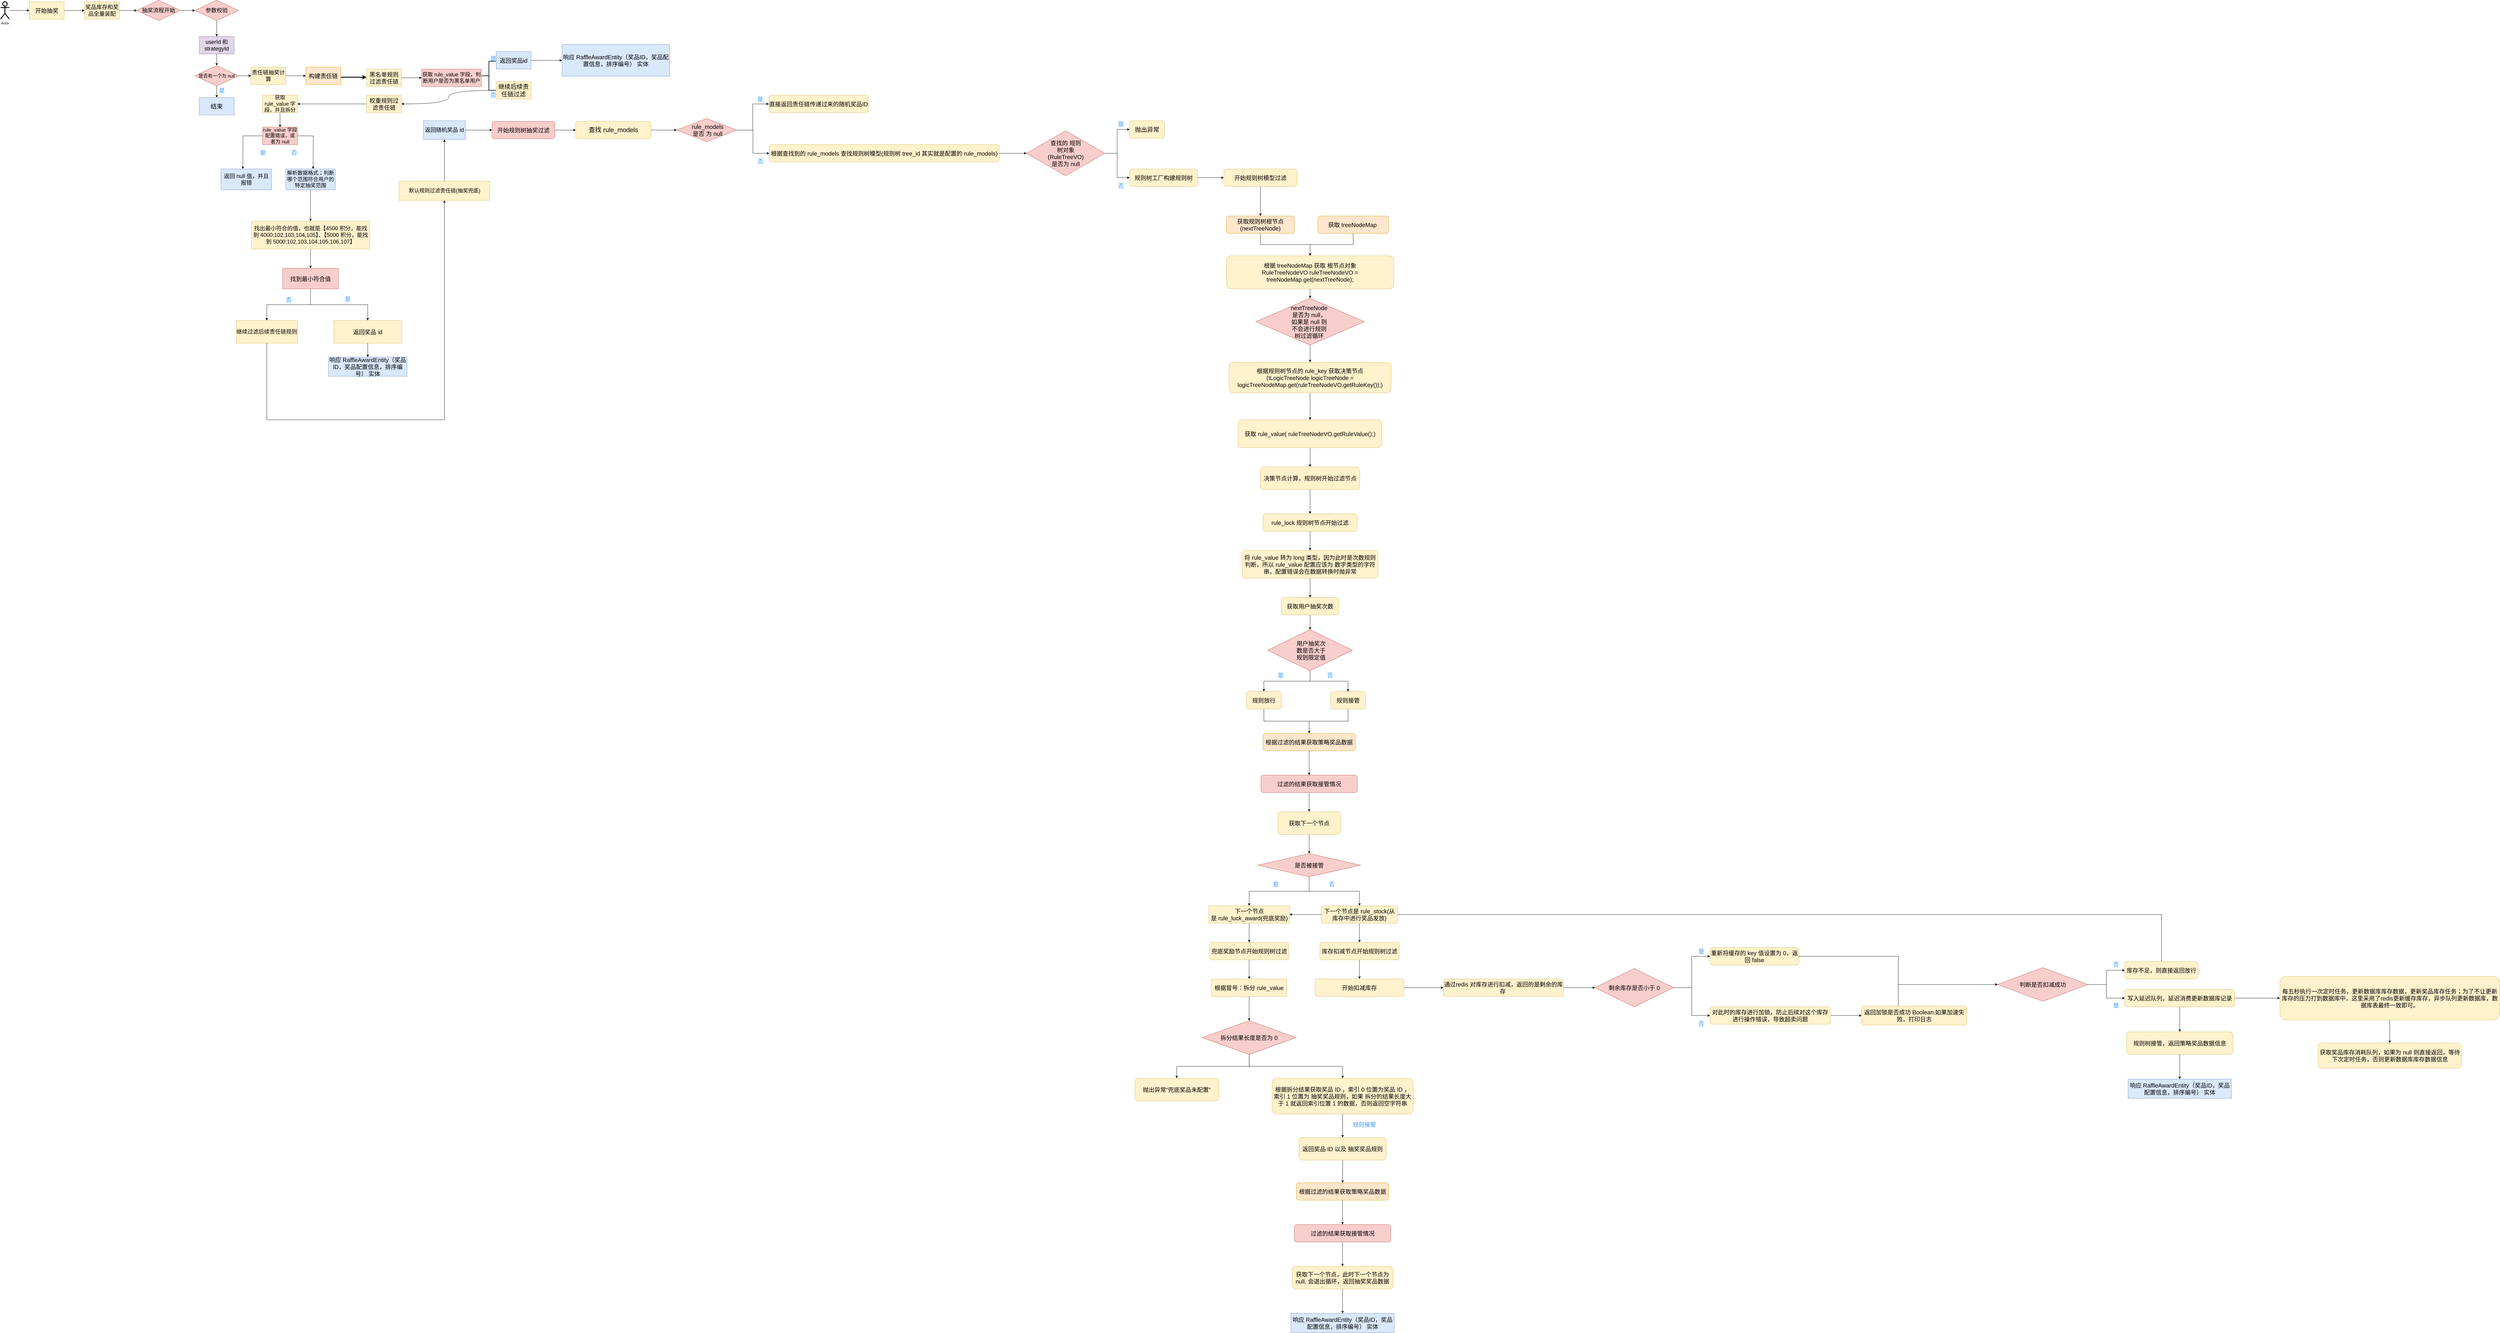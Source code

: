 <mxfile version="24.7.6">
  <diagram name="第 1 页" id="PPXbx5kV3rh6wzn9_Yuk">
    <mxGraphModel dx="5250" dy="3085" grid="1" gridSize="18" guides="1" tooltips="1" connect="1" arrows="1" fold="1" page="1" pageScale="1" pageWidth="827" pageHeight="1169" math="0" shadow="0">
      <root>
        <mxCell id="0" />
        <mxCell id="1" parent="0" />
        <mxCell id="l83RyYAKSVzqGN5p3Le4-193" style="edgeStyle=orthogonalEdgeStyle;rounded=0;orthogonalLoop=1;jettySize=auto;html=1;entryX=1;entryY=0.5;entryDx=0;entryDy=0;" edge="1" parent="1" source="l83RyYAKSVzqGN5p3Le4-177" target="l83RyYAKSVzqGN5p3Le4-89">
          <mxGeometry relative="1" as="geometry">
            <Array as="points">
              <mxPoint x="7494" y="3324" />
            </Array>
          </mxGeometry>
        </mxCell>
        <mxCell id="7CV5jfCz6AHtWRIZSKS_-5" style="edgeStyle=orthogonalEdgeStyle;rounded=0;orthogonalLoop=1;jettySize=auto;html=1;exitX=1;exitY=0.5;exitDx=0;exitDy=0;entryX=0;entryY=0.5;entryDx=0;entryDy=0;" parent="1" source="7CV5jfCz6AHtWRIZSKS_-3" target="7CV5jfCz6AHtWRIZSKS_-4" edge="1">
          <mxGeometry relative="1" as="geometry" />
        </mxCell>
        <mxCell id="7CV5jfCz6AHtWRIZSKS_-3" value="&lt;font style=&quot;font-size: 20px;&quot;&gt;开始抽奖&lt;/font&gt;" style="rounded=0;whiteSpace=wrap;html=1;fillColor=#fff2cc;strokeColor=#d6b656;" parent="1" vertex="1">
          <mxGeometry x="154" y="180" width="120" height="60" as="geometry" />
        </mxCell>
        <mxCell id="7CV5jfCz6AHtWRIZSKS_-7" style="edgeStyle=orthogonalEdgeStyle;rounded=0;orthogonalLoop=1;jettySize=auto;html=1;entryX=0;entryY=0.5;entryDx=0;entryDy=0;" parent="1" source="7CV5jfCz6AHtWRIZSKS_-4" edge="1">
          <mxGeometry relative="1" as="geometry">
            <mxPoint x="524" y="210" as="targetPoint" />
          </mxGeometry>
        </mxCell>
        <mxCell id="7CV5jfCz6AHtWRIZSKS_-4" value="&lt;font style=&quot;font-size: 19px;&quot;&gt;奖品库存和奖品全量装配&lt;/font&gt;" style="rounded=0;whiteSpace=wrap;html=1;fillColor=#fff2cc;strokeColor=#d6b656;" parent="1" vertex="1">
          <mxGeometry x="344" y="180" width="120" height="60" as="geometry" />
        </mxCell>
        <mxCell id="7CV5jfCz6AHtWRIZSKS_-10" style="edgeStyle=orthogonalEdgeStyle;rounded=0;orthogonalLoop=1;jettySize=auto;html=1;exitX=1;exitY=0.5;exitDx=0;exitDy=0;" parent="1" source="7CV5jfCz6AHtWRIZSKS_-9" edge="1">
          <mxGeometry relative="1" as="geometry">
            <mxPoint x="724" y="210" as="targetPoint" />
          </mxGeometry>
        </mxCell>
        <mxCell id="7CV5jfCz6AHtWRIZSKS_-9" value="&lt;font style=&quot;font-size: 19px;&quot;&gt;抽奖流程开始&lt;/font&gt;" style="rhombus;whiteSpace=wrap;html=1;fillColor=#f8cecc;strokeColor=#b85450;" parent="1" vertex="1">
          <mxGeometry x="524" y="175" width="150" height="70" as="geometry" />
        </mxCell>
        <mxCell id="7CV5jfCz6AHtWRIZSKS_-16" style="edgeStyle=orthogonalEdgeStyle;rounded=0;orthogonalLoop=1;jettySize=auto;html=1;exitX=0.5;exitY=1;exitDx=0;exitDy=0;entryX=0.5;entryY=0;entryDx=0;entryDy=0;" parent="1" source="7CV5jfCz6AHtWRIZSKS_-11" edge="1">
          <mxGeometry relative="1" as="geometry">
            <mxPoint x="799" y="400" as="targetPoint" />
          </mxGeometry>
        </mxCell>
        <mxCell id="7CV5jfCz6AHtWRIZSKS_-11" value="&lt;font style=&quot;font-size: 19px;&quot;&gt;userId 和 strategyId&lt;/font&gt;" style="rounded=0;whiteSpace=wrap;html=1;fillColor=#e1d5e7;strokeColor=#9673a6;" parent="1" vertex="1">
          <mxGeometry x="739" y="300" width="120" height="60" as="geometry" />
        </mxCell>
        <mxCell id="7CV5jfCz6AHtWRIZSKS_-14" style="edgeStyle=orthogonalEdgeStyle;rounded=0;orthogonalLoop=1;jettySize=auto;html=1;exitX=0.5;exitY=1;exitDx=0;exitDy=0;entryX=0.5;entryY=0;entryDx=0;entryDy=0;" parent="1" source="7CV5jfCz6AHtWRIZSKS_-13" target="7CV5jfCz6AHtWRIZSKS_-11" edge="1">
          <mxGeometry relative="1" as="geometry" />
        </mxCell>
        <mxCell id="7CV5jfCz6AHtWRIZSKS_-13" value="&lt;font style=&quot;font-size: 19px;&quot;&gt;参数校验&lt;/font&gt;" style="rhombus;whiteSpace=wrap;html=1;fillColor=#f8cecc;strokeColor=#b85450;" parent="1" vertex="1">
          <mxGeometry x="724" y="175" width="150" height="70" as="geometry" />
        </mxCell>
        <mxCell id="7CV5jfCz6AHtWRIZSKS_-19" style="edgeStyle=orthogonalEdgeStyle;rounded=0;orthogonalLoop=1;jettySize=auto;html=1;exitX=0.5;exitY=1;exitDx=0;exitDy=0;" parent="1" source="7CV5jfCz6AHtWRIZSKS_-17" target="7CV5jfCz6AHtWRIZSKS_-18" edge="1">
          <mxGeometry relative="1" as="geometry" />
        </mxCell>
        <mxCell id="7CV5jfCz6AHtWRIZSKS_-24" value="" style="edgeStyle=orthogonalEdgeStyle;rounded=0;orthogonalLoop=1;jettySize=auto;html=1;" parent="1" source="7CV5jfCz6AHtWRIZSKS_-17" target="7CV5jfCz6AHtWRIZSKS_-22" edge="1">
          <mxGeometry relative="1" as="geometry" />
        </mxCell>
        <mxCell id="7CV5jfCz6AHtWRIZSKS_-17" value="&lt;font style=&quot;font-size: 16px;&quot;&gt;是否有一个为 null&lt;/font&gt;" style="rhombus;whiteSpace=wrap;html=1;fillColor=#f8cecc;strokeColor=#b85450;" parent="1" vertex="1">
          <mxGeometry x="724" y="400" width="150" height="70" as="geometry" />
        </mxCell>
        <mxCell id="7CV5jfCz6AHtWRIZSKS_-18" value="&lt;font style=&quot;font-size: 21px;&quot;&gt;结束&lt;/font&gt;" style="rounded=0;whiteSpace=wrap;html=1;fillColor=#dae8fc;strokeColor=#6c8ebf;" parent="1" vertex="1">
          <mxGeometry x="739" y="510" width="120" height="60" as="geometry" />
        </mxCell>
        <mxCell id="7CV5jfCz6AHtWRIZSKS_-20" value="&lt;font style=&quot;font-size: 20px;&quot; color=&quot;#3399ff&quot;&gt;是&lt;/font&gt;" style="text;strokeColor=none;align=center;fillColor=none;html=1;verticalAlign=middle;whiteSpace=wrap;rounded=0;" parent="1" vertex="1">
          <mxGeometry x="787" y="470" width="60" height="30" as="geometry" />
        </mxCell>
        <mxCell id="7CV5jfCz6AHtWRIZSKS_-35" value="" style="edgeStyle=orthogonalEdgeStyle;rounded=0;orthogonalLoop=1;jettySize=auto;html=1;" parent="1" source="7CV5jfCz6AHtWRIZSKS_-22" target="7CV5jfCz6AHtWRIZSKS_-34" edge="1">
          <mxGeometry relative="1" as="geometry" />
        </mxCell>
        <mxCell id="7CV5jfCz6AHtWRIZSKS_-22" value="&lt;font style=&quot;font-size: 19px;&quot;&gt;责任链抽奖计算&lt;/font&gt;" style="rounded=0;whiteSpace=wrap;html=1;fillColor=#fff2cc;strokeColor=#d6b656;" parent="1" vertex="1">
          <mxGeometry x="917" y="405" width="120" height="60" as="geometry" />
        </mxCell>
        <mxCell id="7CV5jfCz6AHtWRIZSKS_-33" value="" style="edgeStyle=orthogonalEdgeStyle;rounded=0;orthogonalLoop=1;jettySize=auto;html=1;" parent="1" source="7CV5jfCz6AHtWRIZSKS_-25" target="7CV5jfCz6AHtWRIZSKS_-3" edge="1">
          <mxGeometry relative="1" as="geometry" />
        </mxCell>
        <mxCell id="7CV5jfCz6AHtWRIZSKS_-25" value="Actor" style="shape=umlActor;verticalLabelPosition=bottom;verticalAlign=top;html=1;strokeWidth=3;perimeterSpacing=1;" parent="1" vertex="1">
          <mxGeometry x="55" y="180" width="30" height="60" as="geometry" />
        </mxCell>
        <mxCell id="7CV5jfCz6AHtWRIZSKS_-34" value="&lt;font style=&quot;font-size: 20px;&quot;&gt;构建责任链&lt;/font&gt;" style="rounded=0;whiteSpace=wrap;html=1;fillColor=#ffe6cc;strokeColor=#d79b00;" parent="1" vertex="1">
          <mxGeometry x="1106" y="405" width="120" height="60" as="geometry" />
        </mxCell>
        <mxCell id="7CV5jfCz6AHtWRIZSKS_-41" value="" style="endArrow=classic;html=1;rounded=0;curved=0;strokeWidth=3;" parent="1" edge="1">
          <mxGeometry width="50" height="50" relative="1" as="geometry">
            <mxPoint x="1226" y="440" as="sourcePoint" />
            <mxPoint x="1315" y="440" as="targetPoint" />
          </mxGeometry>
        </mxCell>
        <mxCell id="7CV5jfCz6AHtWRIZSKS_-56" value="" style="edgeStyle=orthogonalEdgeStyle;rounded=0;orthogonalLoop=1;jettySize=auto;html=1;" parent="1" source="7CV5jfCz6AHtWRIZSKS_-49" target="7CV5jfCz6AHtWRIZSKS_-55" edge="1">
          <mxGeometry relative="1" as="geometry" />
        </mxCell>
        <mxCell id="7CV5jfCz6AHtWRIZSKS_-49" value="&lt;font style=&quot;font-size: 20px;&quot;&gt;黑名单规则过滤责任链&lt;/font&gt;" style="rounded=0;whiteSpace=wrap;html=1;fillColor=#fff2cc;strokeColor=#d6b656;" parent="1" vertex="1">
          <mxGeometry x="1315" y="412" width="120" height="60" as="geometry" />
        </mxCell>
        <mxCell id="7CV5jfCz6AHtWRIZSKS_-66" value="" style="edgeStyle=orthogonalEdgeStyle;rounded=0;orthogonalLoop=1;jettySize=auto;html=1;" parent="1" source="7CV5jfCz6AHtWRIZSKS_-50" target="7CV5jfCz6AHtWRIZSKS_-65" edge="1">
          <mxGeometry relative="1" as="geometry" />
        </mxCell>
        <mxCell id="7CV5jfCz6AHtWRIZSKS_-50" value="&lt;font style=&quot;font-size: 20px;&quot;&gt;权重规则过滤责任链&lt;/font&gt;" style="rounded=0;whiteSpace=wrap;html=1;fillColor=#fff2cc;strokeColor=#d6b656;" parent="1" vertex="1">
          <mxGeometry x="1315" y="502" width="120" height="60" as="geometry" />
        </mxCell>
        <mxCell id="7CV5jfCz6AHtWRIZSKS_-101" value="" style="edgeStyle=orthogonalEdgeStyle;shape=connector;rounded=0;orthogonalLoop=1;jettySize=auto;html=1;strokeColor=default;align=center;verticalAlign=middle;fontFamily=Helvetica;fontSize=11;fontColor=default;labelBackgroundColor=default;elbow=vertical;endArrow=classic;" parent="1" source="7CV5jfCz6AHtWRIZSKS_-51" target="7CV5jfCz6AHtWRIZSKS_-100" edge="1">
          <mxGeometry relative="1" as="geometry" />
        </mxCell>
        <mxCell id="7CV5jfCz6AHtWRIZSKS_-51" value="&lt;font style=&quot;font-size: 18px;&quot;&gt;默认规则过滤责任链(抽奖兜底)&lt;/font&gt;" style="rounded=0;whiteSpace=wrap;html=1;fillColor=#fff2cc;strokeColor=#d6b656;" parent="1" vertex="1">
          <mxGeometry x="1426.5" y="798" width="313" height="66" as="geometry" />
        </mxCell>
        <mxCell id="7CV5jfCz6AHtWRIZSKS_-55" value="&lt;font style=&quot;font-size: 18px;&quot;&gt;获取 rule_value 字段，判断用户是否为黑名单用户&lt;/font&gt;" style="rounded=0;whiteSpace=wrap;html=1;fillColor=#f8cecc;strokeColor=#b85450;" parent="1" vertex="1">
          <mxGeometry x="1505" y="412" width="205" height="60" as="geometry" />
        </mxCell>
        <mxCell id="7CV5jfCz6AHtWRIZSKS_-57" value="" style="strokeWidth=2;html=1;shape=mxgraph.flowchart.annotation_2;align=left;labelPosition=right;pointerEvents=1;" parent="1" vertex="1">
          <mxGeometry x="1711" y="385" width="50" height="100" as="geometry" />
        </mxCell>
        <mxCell id="7CV5jfCz6AHtWRIZSKS_-58" value="&lt;font style=&quot;font-size: 20px;&quot; color=&quot;#3399ff&quot;&gt;是&lt;/font&gt;" style="text;strokeColor=none;align=center;fillColor=none;html=1;verticalAlign=middle;whiteSpace=wrap;rounded=0;" parent="1" vertex="1">
          <mxGeometry x="1721" y="360" width="60" height="30" as="geometry" />
        </mxCell>
        <mxCell id="7CV5jfCz6AHtWRIZSKS_-59" value="&lt;font style=&quot;font-size: 20px;&quot; color=&quot;#3399ff&quot;&gt;否&lt;/font&gt;" style="text;strokeColor=none;align=center;fillColor=none;html=1;verticalAlign=middle;whiteSpace=wrap;rounded=0;" parent="1" vertex="1">
          <mxGeometry x="1721" y="485" width="60" height="30" as="geometry" />
        </mxCell>
        <mxCell id="7CV5jfCz6AHtWRIZSKS_-112" value="" style="edgeStyle=orthogonalEdgeStyle;shape=connector;rounded=0;orthogonalLoop=1;jettySize=auto;html=1;strokeColor=default;align=center;verticalAlign=middle;fontFamily=Helvetica;fontSize=11;fontColor=default;labelBackgroundColor=default;elbow=vertical;endArrow=classic;" parent="1" source="7CV5jfCz6AHtWRIZSKS_-60" target="7CV5jfCz6AHtWRIZSKS_-105" edge="1">
          <mxGeometry relative="1" as="geometry" />
        </mxCell>
        <mxCell id="7CV5jfCz6AHtWRIZSKS_-60" value="&lt;font style=&quot;font-size: 20px;&quot;&gt;返回奖品id&lt;/font&gt;" style="rounded=0;whiteSpace=wrap;html=1;fillColor=#dae8fc;strokeColor=#6c8ebf;" parent="1" vertex="1">
          <mxGeometry x="1761" y="352" width="120" height="60" as="geometry" />
        </mxCell>
        <mxCell id="7CV5jfCz6AHtWRIZSKS_-62" style="rounded=0;orthogonalLoop=1;jettySize=auto;html=1;entryX=1;entryY=0.5;entryDx=0;entryDy=0;edgeStyle=orthogonalEdgeStyle;elbow=vertical;curved=1;" parent="1" source="7CV5jfCz6AHtWRIZSKS_-61" target="7CV5jfCz6AHtWRIZSKS_-50" edge="1">
          <mxGeometry relative="1" as="geometry" />
        </mxCell>
        <mxCell id="7CV5jfCz6AHtWRIZSKS_-61" value="&lt;font style=&quot;font-size: 21px;&quot;&gt;继续后续责任链过滤&lt;/font&gt;" style="rounded=0;whiteSpace=wrap;html=1;fillColor=#fff2cc;strokeColor=#d6b656;" parent="1" vertex="1">
          <mxGeometry x="1761" y="455" width="120" height="60" as="geometry" />
        </mxCell>
        <mxCell id="l83RyYAKSVzqGN5p3Le4-3" value="" style="edgeStyle=orthogonalEdgeStyle;rounded=0;orthogonalLoop=1;jettySize=auto;html=1;" edge="1" parent="1" source="7CV5jfCz6AHtWRIZSKS_-63" target="l83RyYAKSVzqGN5p3Le4-2">
          <mxGeometry relative="1" as="geometry" />
        </mxCell>
        <mxCell id="7CV5jfCz6AHtWRIZSKS_-63" value="&lt;font style=&quot;font-size: 20px;&quot;&gt;开始规则树抽奖过滤&lt;/font&gt;" style="rounded=1;whiteSpace=wrap;html=1;fillColor=#f8cecc;strokeColor=#b85450;" parent="1" vertex="1">
          <mxGeometry x="1747" y="592" width="216" height="60" as="geometry" />
        </mxCell>
        <mxCell id="7CV5jfCz6AHtWRIZSKS_-69" value="" style="edgeStyle=orthogonalEdgeStyle;rounded=0;orthogonalLoop=1;jettySize=auto;html=1;" parent="1" source="7CV5jfCz6AHtWRIZSKS_-65" target="7CV5jfCz6AHtWRIZSKS_-68" edge="1">
          <mxGeometry relative="1" as="geometry" />
        </mxCell>
        <mxCell id="7CV5jfCz6AHtWRIZSKS_-65" value="&lt;font style=&quot;font-size: 18px;&quot;&gt;获取 rule_value 字段，并且拆分&lt;/font&gt;" style="rounded=0;whiteSpace=wrap;html=1;fillColor=#fff2cc;strokeColor=#d6b656;" parent="1" vertex="1">
          <mxGeometry x="957" y="502" width="120" height="60" as="geometry" />
        </mxCell>
        <mxCell id="7CV5jfCz6AHtWRIZSKS_-71" value="" style="edgeStyle=orthogonalEdgeStyle;rounded=0;orthogonalLoop=1;jettySize=auto;html=1;" parent="1" source="7CV5jfCz6AHtWRIZSKS_-68" edge="1">
          <mxGeometry relative="1" as="geometry">
            <mxPoint x="889" y="756" as="targetPoint" />
          </mxGeometry>
        </mxCell>
        <mxCell id="7CV5jfCz6AHtWRIZSKS_-75" style="edgeStyle=orthogonalEdgeStyle;rounded=0;orthogonalLoop=1;jettySize=auto;html=1;entryX=0.5;entryY=0;entryDx=0;entryDy=0;" parent="1" source="7CV5jfCz6AHtWRIZSKS_-68" edge="1">
          <mxGeometry relative="1" as="geometry">
            <mxPoint x="1131" y="756" as="targetPoint" />
          </mxGeometry>
        </mxCell>
        <mxCell id="7CV5jfCz6AHtWRIZSKS_-68" value="&lt;font style=&quot;font-size: 17px;&quot;&gt;rule_value 字段配置错误，或者为 null&lt;/font&gt;" style="rounded=0;whiteSpace=wrap;html=1;fillColor=#f8cecc;strokeColor=#b85450;" parent="1" vertex="1">
          <mxGeometry x="957" y="612" width="120" height="60" as="geometry" />
        </mxCell>
        <mxCell id="7CV5jfCz6AHtWRIZSKS_-70" value="&lt;font style=&quot;font-size: 19px;&quot;&gt;返回 null 值，并且报错&lt;/font&gt;" style="rounded=0;whiteSpace=wrap;html=1;fillColor=#dae8fc;strokeColor=#6c8ebf;" parent="1" vertex="1">
          <mxGeometry x="814" y="756" width="174" height="72" as="geometry" />
        </mxCell>
        <mxCell id="7CV5jfCz6AHtWRIZSKS_-72" value="&lt;font style=&quot;font-size: 20px;&quot; color=&quot;#3399ff&quot;&gt;是&lt;/font&gt;" style="text;strokeColor=none;align=center;fillColor=none;html=1;verticalAlign=middle;whiteSpace=wrap;rounded=0;" parent="1" vertex="1">
          <mxGeometry x="928" y="684" width="60" height="30" as="geometry" />
        </mxCell>
        <mxCell id="l83RyYAKSVzqGN5p3Le4-161" value="" style="edgeStyle=orthogonalEdgeStyle;rounded=0;orthogonalLoop=1;jettySize=auto;html=1;" edge="1" parent="1" source="7CV5jfCz6AHtWRIZSKS_-74" target="7CV5jfCz6AHtWRIZSKS_-81">
          <mxGeometry relative="1" as="geometry" />
        </mxCell>
        <mxCell id="7CV5jfCz6AHtWRIZSKS_-74" value="&lt;font style=&quot;font-size: 18px;&quot;&gt;解析数据格式；判断哪个范围符合用户的特定抽奖范围&lt;/font&gt;" style="rounded=0;whiteSpace=wrap;html=1;fillColor=#dae8fc;strokeColor=#6c8ebf;" parent="1" vertex="1">
          <mxGeometry x="1037" y="756" width="170" height="72" as="geometry" />
        </mxCell>
        <mxCell id="7CV5jfCz6AHtWRIZSKS_-76" value="&lt;font color=&quot;#3399ff&quot; style=&quot;font-size: 20px;&quot;&gt;否&lt;/font&gt;" style="text;strokeColor=none;align=center;fillColor=none;html=1;verticalAlign=middle;whiteSpace=wrap;rounded=0;" parent="1" vertex="1">
          <mxGeometry x="1036" y="684" width="60" height="30" as="geometry" />
        </mxCell>
        <mxCell id="l83RyYAKSVzqGN5p3Le4-162" value="" style="edgeStyle=orthogonalEdgeStyle;rounded=0;orthogonalLoop=1;jettySize=auto;html=1;" edge="1" parent="1" source="7CV5jfCz6AHtWRIZSKS_-81" target="7CV5jfCz6AHtWRIZSKS_-83">
          <mxGeometry relative="1" as="geometry" />
        </mxCell>
        <mxCell id="7CV5jfCz6AHtWRIZSKS_-81" value="&lt;font style=&quot;font-size: 19px;&quot;&gt;找出最小符合的值，也就是【4500 积分，能找到 4000:102,103,104,105】、【5000 积分，能找到 5000:102,103,104,105,106,107】&lt;/font&gt;" style="rounded=0;whiteSpace=wrap;html=1;fillColor=#fff2cc;strokeColor=#d6b656;" parent="1" vertex="1">
          <mxGeometry x="918.5" y="936" width="407" height="96" as="geometry" />
        </mxCell>
        <mxCell id="7CV5jfCz6AHtWRIZSKS_-91" style="edgeStyle=orthogonalEdgeStyle;rounded=0;orthogonalLoop=1;jettySize=auto;html=1;entryX=0.5;entryY=0;entryDx=0;entryDy=0;" parent="1" source="7CV5jfCz6AHtWRIZSKS_-83" target="7CV5jfCz6AHtWRIZSKS_-90" edge="1">
          <mxGeometry relative="1" as="geometry" />
        </mxCell>
        <mxCell id="l83RyYAKSVzqGN5p3Le4-164" style="edgeStyle=orthogonalEdgeStyle;rounded=0;orthogonalLoop=1;jettySize=auto;html=1;entryX=0.5;entryY=0;entryDx=0;entryDy=0;" edge="1" parent="1" source="7CV5jfCz6AHtWRIZSKS_-83" target="7CV5jfCz6AHtWRIZSKS_-85">
          <mxGeometry relative="1" as="geometry" />
        </mxCell>
        <mxCell id="7CV5jfCz6AHtWRIZSKS_-83" value="&lt;font style=&quot;font-size: 20px;&quot;&gt;找到最小符合值&lt;/font&gt;" style="rounded=0;whiteSpace=wrap;html=1;fillColor=#f8cecc;strokeColor=#b85450;" parent="1" vertex="1">
          <mxGeometry x="1026" y="1098" width="192" height="71" as="geometry" />
        </mxCell>
        <mxCell id="l83RyYAKSVzqGN5p3Le4-165" style="rounded=0;orthogonalLoop=1;jettySize=auto;html=1;exitX=0.5;exitY=1;exitDx=0;exitDy=0;entryX=0.5;entryY=1;entryDx=0;entryDy=0;elbow=vertical;edgeStyle=orthogonalEdgeStyle;" edge="1" parent="1" source="7CV5jfCz6AHtWRIZSKS_-85" target="7CV5jfCz6AHtWRIZSKS_-51">
          <mxGeometry relative="1" as="geometry">
            <Array as="points">
              <mxPoint x="972" y="1620" />
              <mxPoint x="1583" y="1620" />
            </Array>
          </mxGeometry>
        </mxCell>
        <mxCell id="7CV5jfCz6AHtWRIZSKS_-85" value="&lt;font style=&quot;font-size: 19px;&quot;&gt;继续过滤后续责任链规则&lt;/font&gt;" style="rounded=0;whiteSpace=wrap;html=1;fillColor=#fff2cc;strokeColor=#d6b656;" parent="1" vertex="1">
          <mxGeometry x="866" y="1278" width="211" height="78" as="geometry" />
        </mxCell>
        <mxCell id="7CV5jfCz6AHtWRIZSKS_-88" value="&lt;font color=&quot;#3399ff&quot; style=&quot;font-size: 20px;&quot;&gt;否·&lt;/font&gt;" style="text;strokeColor=none;align=center;fillColor=none;html=1;verticalAlign=middle;whiteSpace=wrap;rounded=0;" parent="1" vertex="1">
          <mxGeometry x="1020" y="1188" width="60" height="36" as="geometry" />
        </mxCell>
        <mxCell id="7CV5jfCz6AHtWRIZSKS_-111" value="" style="edgeStyle=orthogonalEdgeStyle;shape=connector;rounded=0;orthogonalLoop=1;jettySize=auto;html=1;strokeColor=default;align=center;verticalAlign=middle;fontFamily=Helvetica;fontSize=11;fontColor=default;labelBackgroundColor=default;elbow=vertical;endArrow=classic;" parent="1" source="7CV5jfCz6AHtWRIZSKS_-90" target="7CV5jfCz6AHtWRIZSKS_-110" edge="1">
          <mxGeometry relative="1" as="geometry" />
        </mxCell>
        <mxCell id="7CV5jfCz6AHtWRIZSKS_-90" value="&lt;font style=&quot;font-size: 20px;&quot;&gt;返回奖品 id&lt;/font&gt;" style="rounded=0;whiteSpace=wrap;html=1;fillColor=#fff2cc;strokeColor=#d6b656;" parent="1" vertex="1">
          <mxGeometry x="1202" y="1278" width="234" height="78" as="geometry" />
        </mxCell>
        <mxCell id="7CV5jfCz6AHtWRIZSKS_-92" value="&lt;font style=&quot;font-size: 20px;&quot; color=&quot;#3399ff&quot;&gt;是&lt;/font&gt;" style="text;strokeColor=none;align=center;fillColor=none;html=1;verticalAlign=middle;whiteSpace=wrap;rounded=0;" parent="1" vertex="1">
          <mxGeometry x="1220" y="1188" width="60" height="30" as="geometry" />
        </mxCell>
        <mxCell id="7CV5jfCz6AHtWRIZSKS_-102" style="edgeStyle=orthogonalEdgeStyle;rounded=0;orthogonalLoop=1;jettySize=auto;html=1;exitX=1;exitY=0.5;exitDx=0;exitDy=0;strokeColor=default;align=center;verticalAlign=middle;fontFamily=Helvetica;fontSize=11;fontColor=default;labelBackgroundColor=default;elbow=vertical;endArrow=classic;curved=1;" parent="1" source="7CV5jfCz6AHtWRIZSKS_-100" target="7CV5jfCz6AHtWRIZSKS_-63" edge="1">
          <mxGeometry relative="1" as="geometry" />
        </mxCell>
        <mxCell id="7CV5jfCz6AHtWRIZSKS_-100" value="&lt;font style=&quot;font-size: 19px;&quot;&gt;返回随机奖品 id&lt;/font&gt;" style="rounded=0;whiteSpace=wrap;html=1;fillColor=#dae8fc;strokeColor=#6c8ebf;" parent="1" vertex="1">
          <mxGeometry x="1511" y="590" width="144" height="64" as="geometry" />
        </mxCell>
        <mxCell id="7CV5jfCz6AHtWRIZSKS_-105" value="&lt;font style=&quot;font-size: 20px;&quot;&gt;响应 RaffleAwardEntity（奖品ID，奖品配置信息，排序编号） 实体&lt;/font&gt;" style="rounded=0;whiteSpace=wrap;html=1;fillColor=#dae8fc;strokeColor=#6c8ebf;" parent="1" vertex="1">
          <mxGeometry x="1988" y="327.5" width="370" height="109" as="geometry" />
        </mxCell>
        <mxCell id="7CV5jfCz6AHtWRIZSKS_-110" value="&lt;font style=&quot;font-size: 20px;&quot;&gt;响应 RaffleAwardEntity（奖品ID，奖品配置信息，排序编号） 实体&lt;/font&gt;" style="rounded=0;whiteSpace=wrap;html=1;fillColor=#dae8fc;strokeColor=#6c8ebf;" parent="1" vertex="1">
          <mxGeometry x="1184" y="1404" width="270" height="66" as="geometry" />
        </mxCell>
        <mxCell id="l83RyYAKSVzqGN5p3Le4-8" value="" style="edgeStyle=orthogonalEdgeStyle;rounded=0;orthogonalLoop=1;jettySize=auto;html=1;" edge="1" parent="1" source="l83RyYAKSVzqGN5p3Le4-2" target="l83RyYAKSVzqGN5p3Le4-6">
          <mxGeometry relative="1" as="geometry" />
        </mxCell>
        <mxCell id="l83RyYAKSVzqGN5p3Le4-2" value="&lt;font style=&quot;font-size: 22px;&quot;&gt;查找 rule_models&lt;/font&gt;" style="rounded=1;whiteSpace=wrap;html=1;fillColor=#fff2cc;strokeColor=#d6b656;" vertex="1" parent="1">
          <mxGeometry x="2035" y="592" width="259" height="60" as="geometry" />
        </mxCell>
        <mxCell id="l83RyYAKSVzqGN5p3Le4-11" style="edgeStyle=orthogonalEdgeStyle;rounded=0;orthogonalLoop=1;jettySize=auto;html=1;entryX=0;entryY=0.5;entryDx=0;entryDy=0;" edge="1" parent="1" source="l83RyYAKSVzqGN5p3Le4-6" target="l83RyYAKSVzqGN5p3Le4-9">
          <mxGeometry relative="1" as="geometry" />
        </mxCell>
        <mxCell id="l83RyYAKSVzqGN5p3Le4-12" style="edgeStyle=orthogonalEdgeStyle;rounded=0;orthogonalLoop=1;jettySize=auto;html=1;exitX=0.5;exitY=0;exitDx=0;exitDy=0;entryX=0;entryY=0.5;entryDx=0;entryDy=0;" edge="1" parent="1" source="l83RyYAKSVzqGN5p3Le4-6" target="l83RyYAKSVzqGN5p3Le4-10">
          <mxGeometry relative="1" as="geometry" />
        </mxCell>
        <mxCell id="l83RyYAKSVzqGN5p3Le4-6" value="" style="rhombus;whiteSpace=wrap;html=1;rotation=90;fillColor=#f8cecc;strokeColor=#b85450;" vertex="1" parent="1">
          <mxGeometry x="2445.75" y="518.75" width="80" height="206.5" as="geometry" />
        </mxCell>
        <mxCell id="l83RyYAKSVzqGN5p3Le4-7" value="&lt;font style=&quot;font-size: 20px;&quot;&gt;rule_models 是否 为 null&lt;/font&gt;" style="text;strokeColor=none;align=center;fillColor=none;html=1;verticalAlign=middle;whiteSpace=wrap;rounded=0;" vertex="1" parent="1">
          <mxGeometry x="2459" y="607" width="60" height="30" as="geometry" />
        </mxCell>
        <mxCell id="l83RyYAKSVzqGN5p3Le4-9" value="&lt;font style=&quot;font-size: 20px;&quot;&gt;直接返回责任链传递过来的随机奖品ID&lt;/font&gt;" style="rounded=1;whiteSpace=wrap;html=1;fillColor=#fff2cc;strokeColor=#d6b656;" vertex="1" parent="1">
          <mxGeometry x="2700" y="502" width="342" height="60" as="geometry" />
        </mxCell>
        <mxCell id="l83RyYAKSVzqGN5p3Le4-20" style="edgeStyle=orthogonalEdgeStyle;rounded=0;orthogonalLoop=1;jettySize=auto;html=1;entryX=1;entryY=0.5;entryDx=0;entryDy=0;" edge="1" parent="1" source="l83RyYAKSVzqGN5p3Le4-10" target="l83RyYAKSVzqGN5p3Le4-16">
          <mxGeometry relative="1" as="geometry" />
        </mxCell>
        <mxCell id="l83RyYAKSVzqGN5p3Le4-10" value="&lt;font style=&quot;font-size: 20px;&quot;&gt;根据查找到的 rule_models 查找规则树模型(规则树 tree_id 其实就是配置的 rule_models)&lt;/font&gt;" style="rounded=1;whiteSpace=wrap;html=1;fillColor=#fff2cc;strokeColor=#d6b656;" vertex="1" parent="1">
          <mxGeometry x="2701" y="672" width="792" height="60" as="geometry" />
        </mxCell>
        <mxCell id="l83RyYAKSVzqGN5p3Le4-13" value="&lt;font style=&quot;font-size: 20px;&quot; color=&quot;#3399ff&quot;&gt;是&lt;/font&gt;" style="text;strokeColor=none;align=center;fillColor=none;html=1;verticalAlign=middle;whiteSpace=wrap;rounded=0;" vertex="1" parent="1">
          <mxGeometry x="2640" y="500" width="60" height="30" as="geometry" />
        </mxCell>
        <mxCell id="l83RyYAKSVzqGN5p3Le4-14" value="&lt;font color=&quot;#3399ff&quot; style=&quot;font-size: 20px;&quot;&gt;否&lt;/font&gt;" style="text;strokeColor=none;align=center;fillColor=none;html=1;verticalAlign=middle;whiteSpace=wrap;rounded=0;" vertex="1" parent="1">
          <mxGeometry x="2641" y="714" width="60" height="30" as="geometry" />
        </mxCell>
        <mxCell id="l83RyYAKSVzqGN5p3Le4-23" style="edgeStyle=orthogonalEdgeStyle;rounded=0;orthogonalLoop=1;jettySize=auto;html=1;entryX=0;entryY=0.5;entryDx=0;entryDy=0;" edge="1" parent="1" source="l83RyYAKSVzqGN5p3Le4-16" target="l83RyYAKSVzqGN5p3Le4-22">
          <mxGeometry relative="1" as="geometry" />
        </mxCell>
        <mxCell id="l83RyYAKSVzqGN5p3Le4-25" style="edgeStyle=orthogonalEdgeStyle;rounded=0;orthogonalLoop=1;jettySize=auto;html=1;entryX=0;entryY=0.5;entryDx=0;entryDy=0;" edge="1" parent="1" source="l83RyYAKSVzqGN5p3Le4-16" target="l83RyYAKSVzqGN5p3Le4-28">
          <mxGeometry relative="1" as="geometry">
            <mxPoint x="3942" y="786" as="targetPoint" />
          </mxGeometry>
        </mxCell>
        <mxCell id="l83RyYAKSVzqGN5p3Le4-16" value="" style="rhombus;whiteSpace=wrap;html=1;rotation=-180;fillColor=#f8cecc;strokeColor=#b85450;" vertex="1" parent="1">
          <mxGeometry x="3587" y="624.5" width="269" height="155" as="geometry" />
        </mxCell>
        <mxCell id="l83RyYAKSVzqGN5p3Le4-17" value="&lt;font style=&quot;font-size: 20px;&quot;&gt;查找的&amp;nbsp;规则树对象(RuleTreeVO) 是否为 null&lt;/font&gt;" style="text;strokeColor=none;align=center;fillColor=none;html=1;verticalAlign=middle;whiteSpace=wrap;rounded=0;" vertex="1" parent="1">
          <mxGeometry x="3692" y="687" width="60" height="30" as="geometry" />
        </mxCell>
        <mxCell id="l83RyYAKSVzqGN5p3Le4-22" value="&lt;font style=&quot;font-size: 21px;&quot;&gt;抛出异常&lt;/font&gt;" style="rounded=1;whiteSpace=wrap;html=1;fillColor=#fff2cc;strokeColor=#d6b656;" vertex="1" parent="1">
          <mxGeometry x="3942" y="590" width="120" height="60" as="geometry" />
        </mxCell>
        <mxCell id="l83RyYAKSVzqGN5p3Le4-26" value="&lt;font style=&quot;font-size: 20px;&quot; color=&quot;#3399ff&quot;&gt;是&lt;/font&gt;" style="text;strokeColor=none;align=center;fillColor=none;html=1;verticalAlign=middle;whiteSpace=wrap;rounded=0;" vertex="1" parent="1">
          <mxGeometry x="3882" y="585" width="60" height="30" as="geometry" />
        </mxCell>
        <mxCell id="l83RyYAKSVzqGN5p3Le4-27" value="&lt;font color=&quot;#3399ff&quot; style=&quot;font-size: 20px;&quot;&gt;否&lt;/font&gt;" style="text;strokeColor=none;align=center;fillColor=none;html=1;verticalAlign=middle;whiteSpace=wrap;rounded=0;" vertex="1" parent="1">
          <mxGeometry x="3882" y="798" width="60" height="30" as="geometry" />
        </mxCell>
        <mxCell id="l83RyYAKSVzqGN5p3Le4-31" value="" style="edgeStyle=orthogonalEdgeStyle;rounded=0;orthogonalLoop=1;jettySize=auto;html=1;" edge="1" parent="1" source="l83RyYAKSVzqGN5p3Le4-28" target="l83RyYAKSVzqGN5p3Le4-30">
          <mxGeometry relative="1" as="geometry" />
        </mxCell>
        <mxCell id="l83RyYAKSVzqGN5p3Le4-28" value="&lt;font style=&quot;font-size: 20px;&quot;&gt;规则树工厂构建规则树&lt;/font&gt;" style="rounded=1;whiteSpace=wrap;html=1;fillColor=#fff2cc;strokeColor=#d6b656;" vertex="1" parent="1">
          <mxGeometry x="3942" y="756" width="234" height="60" as="geometry" />
        </mxCell>
        <mxCell id="l83RyYAKSVzqGN5p3Le4-33" value="" style="edgeStyle=orthogonalEdgeStyle;rounded=0;orthogonalLoop=1;jettySize=auto;html=1;" edge="1" parent="1" source="l83RyYAKSVzqGN5p3Le4-30" target="l83RyYAKSVzqGN5p3Le4-32">
          <mxGeometry relative="1" as="geometry" />
        </mxCell>
        <mxCell id="l83RyYAKSVzqGN5p3Le4-30" value="&lt;font style=&quot;font-size: 20px;&quot;&gt;开始规则树模型过滤&lt;/font&gt;" style="rounded=1;whiteSpace=wrap;html=1;fillColor=#fff2cc;strokeColor=#d6b656;" vertex="1" parent="1">
          <mxGeometry x="4266" y="756" width="252" height="60" as="geometry" />
        </mxCell>
        <mxCell id="l83RyYAKSVzqGN5p3Le4-36" style="edgeStyle=orthogonalEdgeStyle;rounded=0;orthogonalLoop=1;jettySize=auto;html=1;exitX=0.5;exitY=1;exitDx=0;exitDy=0;" edge="1" parent="1" source="l83RyYAKSVzqGN5p3Le4-32" target="l83RyYAKSVzqGN5p3Le4-35">
          <mxGeometry relative="1" as="geometry" />
        </mxCell>
        <mxCell id="l83RyYAKSVzqGN5p3Le4-32" value="&lt;font style=&quot;font-size: 20px;&quot;&gt;获取规则树根节点(nextTreeNode)&lt;/font&gt;" style="rounded=1;whiteSpace=wrap;html=1;fillColor=#ffe6cc;strokeColor=#d79b00;" vertex="1" parent="1">
          <mxGeometry x="4275" y="918" width="234" height="60" as="geometry" />
        </mxCell>
        <mxCell id="l83RyYAKSVzqGN5p3Le4-37" style="edgeStyle=orthogonalEdgeStyle;rounded=0;orthogonalLoop=1;jettySize=auto;html=1;entryX=0.5;entryY=0;entryDx=0;entryDy=0;" edge="1" parent="1" source="l83RyYAKSVzqGN5p3Le4-34" target="l83RyYAKSVzqGN5p3Le4-35">
          <mxGeometry relative="1" as="geometry" />
        </mxCell>
        <mxCell id="l83RyYAKSVzqGN5p3Le4-34" value="&lt;font style=&quot;font-size: 20px;&quot;&gt;获取 treeNodeMap&amp;nbsp;&lt;/font&gt;" style="rounded=1;whiteSpace=wrap;html=1;fillColor=#ffe6cc;strokeColor=#d79b00;" vertex="1" parent="1">
          <mxGeometry x="4590" y="918" width="243" height="60" as="geometry" />
        </mxCell>
        <mxCell id="l83RyYAKSVzqGN5p3Le4-43" style="edgeStyle=orthogonalEdgeStyle;rounded=0;orthogonalLoop=1;jettySize=auto;html=1;exitX=0.5;exitY=1;exitDx=0;exitDy=0;entryX=0.5;entryY=0;entryDx=0;entryDy=0;" edge="1" parent="1" source="l83RyYAKSVzqGN5p3Le4-35" target="l83RyYAKSVzqGN5p3Le4-39">
          <mxGeometry relative="1" as="geometry" />
        </mxCell>
        <mxCell id="l83RyYAKSVzqGN5p3Le4-35" value="&lt;font style=&quot;font-size: 20px;&quot;&gt;根据 treeNodeMap 获取 根节点对象&lt;/font&gt;&lt;div&gt;&lt;font style=&quot;&quot;&gt;&lt;span style=&quot;font-size: 20px;&quot;&gt;RuleTreeNodeVO ruleTreeNodeVO = treeNodeMap.get(nextTreeNode);&lt;/span&gt;&lt;br&gt;&lt;/font&gt;&lt;/div&gt;" style="rounded=1;whiteSpace=wrap;html=1;fillColor=#fff2cc;strokeColor=#d6b656;" vertex="1" parent="1">
          <mxGeometry x="4275.01" y="1055" width="575.99" height="114" as="geometry" />
        </mxCell>
        <mxCell id="l83RyYAKSVzqGN5p3Le4-45" value="" style="edgeStyle=orthogonalEdgeStyle;rounded=0;orthogonalLoop=1;jettySize=auto;html=1;" edge="1" parent="1" source="l83RyYAKSVzqGN5p3Le4-39" target="l83RyYAKSVzqGN5p3Le4-44">
          <mxGeometry relative="1" as="geometry" />
        </mxCell>
        <mxCell id="l83RyYAKSVzqGN5p3Le4-39" value="" style="rhombus;whiteSpace=wrap;html=1;fillColor=#f8cecc;strokeColor=#b85450;" vertex="1" parent="1">
          <mxGeometry x="4376.27" y="1201.5" width="373.5" height="161" as="geometry" />
        </mxCell>
        <mxCell id="l83RyYAKSVzqGN5p3Le4-40" value="&lt;font style=&quot;font-size: 20px;&quot;&gt;nextTreeNode 是否为 null，如果是 null 则不会进行规则树过滤循环&lt;/font&gt;" style="text;strokeColor=none;align=center;fillColor=none;html=1;verticalAlign=middle;whiteSpace=wrap;rounded=0;" vertex="1" parent="1">
          <mxGeometry x="4530" y="1267" width="60" height="30" as="geometry" />
        </mxCell>
        <mxCell id="l83RyYAKSVzqGN5p3Le4-47" value="" style="edgeStyle=orthogonalEdgeStyle;rounded=0;orthogonalLoop=1;jettySize=auto;html=1;" edge="1" parent="1" source="l83RyYAKSVzqGN5p3Le4-44" target="l83RyYAKSVzqGN5p3Le4-46">
          <mxGeometry relative="1" as="geometry" />
        </mxCell>
        <mxCell id="l83RyYAKSVzqGN5p3Le4-44" value="&lt;font style=&quot;font-size: 20px;&quot;&gt;根据规则树节点的 rule_key 获取决策节点&lt;/font&gt;&lt;div&gt;&lt;font style=&quot;font-size: 20px;&quot;&gt;(ILogicTreeNode logicTreeNode = logicTreeNodeMap.get(ruleTreeNodeVO.getRuleKey());)&lt;/font&gt;&lt;/div&gt;" style="rounded=1;whiteSpace=wrap;html=1;fillColor=#fff2cc;strokeColor=#d6b656;" vertex="1" parent="1">
          <mxGeometry x="4284" y="1422" width="558" height="105" as="geometry" />
        </mxCell>
        <mxCell id="l83RyYAKSVzqGN5p3Le4-49" value="" style="edgeStyle=orthogonalEdgeStyle;rounded=0;orthogonalLoop=1;jettySize=auto;html=1;" edge="1" parent="1" source="l83RyYAKSVzqGN5p3Le4-46" target="l83RyYAKSVzqGN5p3Le4-48">
          <mxGeometry relative="1" as="geometry" />
        </mxCell>
        <mxCell id="l83RyYAKSVzqGN5p3Le4-46" value="&lt;font style=&quot;font-size: 20px;&quot;&gt;获取 rule_value(&amp;nbsp;ruleTreeNodeVO.getRuleValue();)&lt;/font&gt;" style="rounded=1;whiteSpace=wrap;html=1;fillColor=#fff2cc;strokeColor=#d6b656;" vertex="1" parent="1">
          <mxGeometry x="4315.88" y="1620" width="494.25" height="96" as="geometry" />
        </mxCell>
        <mxCell id="l83RyYAKSVzqGN5p3Le4-51" value="" style="edgeStyle=orthogonalEdgeStyle;rounded=0;orthogonalLoop=1;jettySize=auto;html=1;" edge="1" parent="1" source="l83RyYAKSVzqGN5p3Le4-48" target="l83RyYAKSVzqGN5p3Le4-50">
          <mxGeometry relative="1" as="geometry" />
        </mxCell>
        <mxCell id="l83RyYAKSVzqGN5p3Le4-48" value="&lt;font style=&quot;font-size: 20px;&quot;&gt;决策节点计算，规则树开始过滤节点&lt;/font&gt;" style="rounded=1;whiteSpace=wrap;html=1;fillColor=#fff2cc;strokeColor=#d6b656;" vertex="1" parent="1">
          <mxGeometry x="4392.01" y="1782" width="342" height="78" as="geometry" />
        </mxCell>
        <mxCell id="l83RyYAKSVzqGN5p3Le4-53" value="" style="edgeStyle=orthogonalEdgeStyle;rounded=0;orthogonalLoop=1;jettySize=auto;html=1;" edge="1" parent="1" source="l83RyYAKSVzqGN5p3Le4-50" target="l83RyYAKSVzqGN5p3Le4-52">
          <mxGeometry relative="1" as="geometry" />
        </mxCell>
        <mxCell id="l83RyYAKSVzqGN5p3Le4-50" value="&lt;font style=&quot;font-size: 20px;&quot;&gt;rule_lock 规则树节点开始过滤&lt;/font&gt;" style="rounded=1;whiteSpace=wrap;html=1;fillColor=#fff2cc;strokeColor=#d6b656;" vertex="1" parent="1">
          <mxGeometry x="4401.01" y="1944" width="324" height="60" as="geometry" />
        </mxCell>
        <mxCell id="l83RyYAKSVzqGN5p3Le4-55" value="" style="edgeStyle=orthogonalEdgeStyle;rounded=0;orthogonalLoop=1;jettySize=auto;html=1;" edge="1" parent="1" source="l83RyYAKSVzqGN5p3Le4-52" target="l83RyYAKSVzqGN5p3Le4-54">
          <mxGeometry relative="1" as="geometry" />
        </mxCell>
        <mxCell id="l83RyYAKSVzqGN5p3Le4-52" value="&lt;font style=&quot;font-size: 20px;&quot;&gt;将 rule_value 转为 long 类型，因为此时是次数规则判断，所以 rule_value 配置应该为 数字类型的字符串，配置错误会在数据转换时抛异常&lt;/font&gt;" style="rounded=1;whiteSpace=wrap;html=1;fillColor=#fff2cc;strokeColor=#d6b656;" vertex="1" parent="1">
          <mxGeometry x="4329.02" y="2070" width="467.99" height="96" as="geometry" />
        </mxCell>
        <mxCell id="l83RyYAKSVzqGN5p3Le4-62" style="edgeStyle=orthogonalEdgeStyle;rounded=0;orthogonalLoop=1;jettySize=auto;html=1;entryX=0;entryY=0.5;entryDx=0;entryDy=0;" edge="1" parent="1" source="l83RyYAKSVzqGN5p3Le4-54" target="l83RyYAKSVzqGN5p3Le4-56">
          <mxGeometry relative="1" as="geometry" />
        </mxCell>
        <mxCell id="l83RyYAKSVzqGN5p3Le4-54" value="&lt;font style=&quot;font-size: 20px;&quot;&gt;获取用户抽奖次数&lt;/font&gt;" style="rounded=1;whiteSpace=wrap;html=1;fillColor=#fff2cc;strokeColor=#d6b656;" vertex="1" parent="1">
          <mxGeometry x="4464.02" y="2232" width="198" height="60" as="geometry" />
        </mxCell>
        <mxCell id="l83RyYAKSVzqGN5p3Le4-64" style="edgeStyle=orthogonalEdgeStyle;rounded=0;orthogonalLoop=1;jettySize=auto;html=1;" edge="1" parent="1" source="l83RyYAKSVzqGN5p3Le4-56" target="l83RyYAKSVzqGN5p3Le4-60">
          <mxGeometry relative="1" as="geometry" />
        </mxCell>
        <mxCell id="l83RyYAKSVzqGN5p3Le4-66" style="edgeStyle=orthogonalEdgeStyle;rounded=0;orthogonalLoop=1;jettySize=auto;html=1;" edge="1" parent="1" source="l83RyYAKSVzqGN5p3Le4-56" target="l83RyYAKSVzqGN5p3Le4-65">
          <mxGeometry relative="1" as="geometry" />
        </mxCell>
        <mxCell id="l83RyYAKSVzqGN5p3Le4-56" value="" style="rhombus;whiteSpace=wrap;html=1;rotation=90;fillColor=#f8cecc;strokeColor=#b85450;" vertex="1" parent="1">
          <mxGeometry x="4492.25" y="2268" width="141.5" height="291.5" as="geometry" />
        </mxCell>
        <mxCell id="l83RyYAKSVzqGN5p3Le4-57" value="&lt;font style=&quot;font-size: 20px;&quot;&gt;用户抽奖次数是否大于规则限定值&lt;/font&gt;" style="text;strokeColor=none;align=center;fillColor=none;html=1;verticalAlign=middle;whiteSpace=wrap;rounded=0;" vertex="1" parent="1">
          <mxGeometry x="4509.0" y="2374.75" width="115.48" height="78" as="geometry" />
        </mxCell>
        <mxCell id="l83RyYAKSVzqGN5p3Le4-71" style="edgeStyle=orthogonalEdgeStyle;rounded=0;orthogonalLoop=1;jettySize=auto;html=1;" edge="1" parent="1" source="l83RyYAKSVzqGN5p3Le4-60" target="l83RyYAKSVzqGN5p3Le4-70">
          <mxGeometry relative="1" as="geometry" />
        </mxCell>
        <mxCell id="l83RyYAKSVzqGN5p3Le4-60" value="&lt;font style=&quot;font-size: 20px;&quot;&gt;规则放行&lt;/font&gt;" style="rounded=1;whiteSpace=wrap;html=1;fillColor=#fff2cc;strokeColor=#d6b656;" vertex="1" parent="1">
          <mxGeometry x="4344.02" y="2556" width="120" height="60" as="geometry" />
        </mxCell>
        <mxCell id="l83RyYAKSVzqGN5p3Le4-72" style="edgeStyle=orthogonalEdgeStyle;rounded=0;orthogonalLoop=1;jettySize=auto;html=1;entryX=0.5;entryY=0;entryDx=0;entryDy=0;" edge="1" parent="1" source="l83RyYAKSVzqGN5p3Le4-65" target="l83RyYAKSVzqGN5p3Le4-70">
          <mxGeometry relative="1" as="geometry" />
        </mxCell>
        <mxCell id="l83RyYAKSVzqGN5p3Le4-65" value="&lt;font style=&quot;font-size: 20px;&quot;&gt;规则接管&lt;/font&gt;" style="rounded=1;whiteSpace=wrap;html=1;fillColor=#fff2cc;strokeColor=#d6b656;" vertex="1" parent="1">
          <mxGeometry x="4633.75" y="2556" width="120" height="60" as="geometry" />
        </mxCell>
        <mxCell id="l83RyYAKSVzqGN5p3Le4-83" value="" style="edgeStyle=orthogonalEdgeStyle;rounded=0;orthogonalLoop=1;jettySize=auto;html=1;" edge="1" parent="1" source="l83RyYAKSVzqGN5p3Le4-70" target="l83RyYAKSVzqGN5p3Le4-82">
          <mxGeometry relative="1" as="geometry" />
        </mxCell>
        <mxCell id="l83RyYAKSVzqGN5p3Le4-70" value="&lt;font style=&quot;font-size: 20px;&quot;&gt;根据过滤的结果获取策略奖品数据&lt;/font&gt;" style="rounded=1;whiteSpace=wrap;html=1;fillColor=#ffe6cc;strokeColor=#d79b00;" vertex="1" parent="1">
          <mxGeometry x="4401" y="2700" width="318" height="60" as="geometry" />
        </mxCell>
        <mxCell id="l83RyYAKSVzqGN5p3Le4-74" value="&lt;font style=&quot;font-size: 20px;&quot; color=&quot;#3399ff&quot;&gt;是&lt;/font&gt;" style="text;strokeColor=none;align=center;fillColor=none;html=1;verticalAlign=middle;whiteSpace=wrap;rounded=0;" vertex="1" parent="1">
          <mxGeometry x="4432.25" y="2484" width="60" height="30" as="geometry" />
        </mxCell>
        <mxCell id="l83RyYAKSVzqGN5p3Le4-75" value="&lt;font color=&quot;#3399ff&quot; style=&quot;font-size: 20px;&quot;&gt;否&lt;/font&gt;" style="text;strokeColor=none;align=center;fillColor=none;html=1;verticalAlign=middle;whiteSpace=wrap;rounded=0;" vertex="1" parent="1">
          <mxGeometry x="4602.02" y="2484" width="60" height="30" as="geometry" />
        </mxCell>
        <mxCell id="l83RyYAKSVzqGN5p3Le4-86" value="" style="edgeStyle=orthogonalEdgeStyle;rounded=0;orthogonalLoop=1;jettySize=auto;html=1;" edge="1" parent="1" source="l83RyYAKSVzqGN5p3Le4-82" target="l83RyYAKSVzqGN5p3Le4-84">
          <mxGeometry relative="1" as="geometry" />
        </mxCell>
        <mxCell id="l83RyYAKSVzqGN5p3Le4-82" value="&lt;span style=&quot;font-size: 20px;&quot;&gt;过滤的结果获取接管情况&lt;/span&gt;" style="rounded=1;whiteSpace=wrap;html=1;fillColor=#f8cecc;strokeColor=#b85450;" vertex="1" parent="1">
          <mxGeometry x="4394.13" y="2844" width="331.75" height="60" as="geometry" />
        </mxCell>
        <mxCell id="l83RyYAKSVzqGN5p3Le4-88" value="" style="edgeStyle=orthogonalEdgeStyle;rounded=0;orthogonalLoop=1;jettySize=auto;html=1;" edge="1" parent="1" source="l83RyYAKSVzqGN5p3Le4-84" target="l83RyYAKSVzqGN5p3Le4-87">
          <mxGeometry relative="1" as="geometry" />
        </mxCell>
        <mxCell id="l83RyYAKSVzqGN5p3Le4-84" value="&lt;font style=&quot;font-size: 20px;&quot;&gt;获取下一个节点&lt;/font&gt;" style="rounded=1;whiteSpace=wrap;html=1;fillColor=#fff2cc;strokeColor=#d6b656;" vertex="1" parent="1">
          <mxGeometry x="4452" y="2970" width="216" height="78" as="geometry" />
        </mxCell>
        <mxCell id="l83RyYAKSVzqGN5p3Le4-90" style="edgeStyle=orthogonalEdgeStyle;rounded=0;orthogonalLoop=1;jettySize=auto;html=1;" edge="1" parent="1" source="l83RyYAKSVzqGN5p3Le4-87" target="l83RyYAKSVzqGN5p3Le4-89">
          <mxGeometry relative="1" as="geometry" />
        </mxCell>
        <mxCell id="l83RyYAKSVzqGN5p3Le4-93" style="edgeStyle=orthogonalEdgeStyle;rounded=0;orthogonalLoop=1;jettySize=auto;html=1;" edge="1" parent="1" source="l83RyYAKSVzqGN5p3Le4-87" target="l83RyYAKSVzqGN5p3Le4-92">
          <mxGeometry relative="1" as="geometry" />
        </mxCell>
        <mxCell id="l83RyYAKSVzqGN5p3Le4-87" value="&lt;font style=&quot;font-size: 20px;&quot;&gt;是否被接管&lt;/font&gt;" style="rhombus;whiteSpace=wrap;html=1;fillColor=#f8cecc;strokeColor=#b85450;" vertex="1" parent="1">
          <mxGeometry x="4383.01" y="3114" width="354" height="80" as="geometry" />
        </mxCell>
        <mxCell id="l83RyYAKSVzqGN5p3Le4-102" value="" style="edgeStyle=orthogonalEdgeStyle;rounded=0;orthogonalLoop=1;jettySize=auto;html=1;" edge="1" parent="1" source="l83RyYAKSVzqGN5p3Le4-89" target="l83RyYAKSVzqGN5p3Le4-101">
          <mxGeometry relative="1" as="geometry" />
        </mxCell>
        <mxCell id="l83RyYAKSVzqGN5p3Le4-89" value="&lt;font style=&quot;font-size: 20px;&quot;&gt;下一个节点是&amp;nbsp;rule_luck_award(兜底奖励)&lt;/font&gt;" style="rounded=0;whiteSpace=wrap;html=1;fillColor=#fff2cc;strokeColor=#d6b656;" vertex="1" parent="1">
          <mxGeometry x="4214.5" y="3294" width="277.75" height="60" as="geometry" />
        </mxCell>
        <mxCell id="l83RyYAKSVzqGN5p3Le4-100" value="" style="edgeStyle=orthogonalEdgeStyle;rounded=0;orthogonalLoop=1;jettySize=auto;html=1;" edge="1" parent="1" source="l83RyYAKSVzqGN5p3Le4-92" target="l83RyYAKSVzqGN5p3Le4-99">
          <mxGeometry relative="1" as="geometry" />
        </mxCell>
        <mxCell id="l83RyYAKSVzqGN5p3Le4-92" value="&lt;font style=&quot;font-size: 20px;&quot;&gt;下一个节点是&amp;nbsp;rule_stock(从库存中进行奖品发放)&lt;/font&gt;" style="rounded=1;whiteSpace=wrap;html=1;fillColor=#fff2cc;strokeColor=#d6b656;" vertex="1" parent="1">
          <mxGeometry x="4602.02" y="3294" width="262.25" height="60" as="geometry" />
        </mxCell>
        <mxCell id="l83RyYAKSVzqGN5p3Le4-94" value="&lt;font style=&quot;font-size: 20px;&quot; color=&quot;#3399ff&quot;&gt;是&lt;/font&gt;" style="text;strokeColor=none;align=center;fillColor=none;html=1;verticalAlign=middle;whiteSpace=wrap;rounded=0;" vertex="1" parent="1">
          <mxGeometry x="4414.5" y="3204" width="60" height="30" as="geometry" />
        </mxCell>
        <mxCell id="l83RyYAKSVzqGN5p3Le4-95" value="&lt;font color=&quot;#3399ff&quot; style=&quot;font-size: 20px;&quot;&gt;否&lt;/font&gt;" style="text;strokeColor=none;align=center;fillColor=none;html=1;verticalAlign=middle;whiteSpace=wrap;rounded=0;" vertex="1" parent="1">
          <mxGeometry x="4608" y="3204" width="60" height="30" as="geometry" />
        </mxCell>
        <mxCell id="l83RyYAKSVzqGN5p3Le4-126" value="" style="edgeStyle=orthogonalEdgeStyle;rounded=0;orthogonalLoop=1;jettySize=auto;html=1;" edge="1" parent="1" source="l83RyYAKSVzqGN5p3Le4-99" target="l83RyYAKSVzqGN5p3Le4-125">
          <mxGeometry relative="1" as="geometry" />
        </mxCell>
        <mxCell id="l83RyYAKSVzqGN5p3Le4-99" value="&lt;font style=&quot;font-size: 20px;&quot;&gt;库存扣减节点开始规则树过滤&lt;/font&gt;" style="rounded=1;whiteSpace=wrap;html=1;fillColor=#fff2cc;strokeColor=#d6b656;" vertex="1" parent="1">
          <mxGeometry x="4596.65" y="3420" width="272.99" height="60" as="geometry" />
        </mxCell>
        <mxCell id="l83RyYAKSVzqGN5p3Le4-104" value="" style="edgeStyle=orthogonalEdgeStyle;rounded=0;orthogonalLoop=1;jettySize=auto;html=1;" edge="1" parent="1" source="l83RyYAKSVzqGN5p3Le4-101" target="l83RyYAKSVzqGN5p3Le4-103">
          <mxGeometry relative="1" as="geometry" />
        </mxCell>
        <mxCell id="l83RyYAKSVzqGN5p3Le4-101" value="&lt;font style=&quot;font-size: 20px;&quot;&gt;兜底奖励节点开始规则树过滤&lt;/font&gt;" style="rounded=1;whiteSpace=wrap;html=1;fillColor=#fff2cc;strokeColor=#d6b656;" vertex="1" parent="1">
          <mxGeometry x="4216.88" y="3420" width="272.99" height="60" as="geometry" />
        </mxCell>
        <mxCell id="l83RyYAKSVzqGN5p3Le4-106" style="edgeStyle=orthogonalEdgeStyle;rounded=0;orthogonalLoop=1;jettySize=auto;html=1;entryX=0.5;entryY=0;entryDx=0;entryDy=0;" edge="1" parent="1" source="l83RyYAKSVzqGN5p3Le4-103" target="l83RyYAKSVzqGN5p3Le4-105">
          <mxGeometry relative="1" as="geometry" />
        </mxCell>
        <mxCell id="l83RyYAKSVzqGN5p3Le4-103" value="&lt;font style=&quot;font-size: 20px;&quot;&gt;根据冒号：拆分 rule_value&lt;/font&gt;" style="rounded=0;whiteSpace=wrap;html=1;fillColor=#fff2cc;strokeColor=#d6b656;" vertex="1" parent="1">
          <mxGeometry x="4224.38" y="3546" width="257.98" height="60" as="geometry" />
        </mxCell>
        <mxCell id="l83RyYAKSVzqGN5p3Le4-110" style="edgeStyle=orthogonalEdgeStyle;rounded=0;orthogonalLoop=1;jettySize=auto;html=1;entryX=0.5;entryY=0;entryDx=0;entryDy=0;" edge="1" parent="1" source="l83RyYAKSVzqGN5p3Le4-105" target="l83RyYAKSVzqGN5p3Le4-107">
          <mxGeometry relative="1" as="geometry" />
        </mxCell>
        <mxCell id="l83RyYAKSVzqGN5p3Le4-111" style="edgeStyle=orthogonalEdgeStyle;rounded=0;orthogonalLoop=1;jettySize=auto;html=1;" edge="1" parent="1" source="l83RyYAKSVzqGN5p3Le4-105" target="l83RyYAKSVzqGN5p3Le4-109">
          <mxGeometry relative="1" as="geometry" />
        </mxCell>
        <mxCell id="l83RyYAKSVzqGN5p3Le4-105" value="&lt;font style=&quot;font-size: 20px;&quot;&gt;拆分结果长度是否为 0&lt;/font&gt;" style="rhombus;whiteSpace=wrap;html=1;fillColor=#f8cecc;strokeColor=#b85450;" vertex="1" parent="1">
          <mxGeometry x="4191.43" y="3690" width="323.87" height="116" as="geometry" />
        </mxCell>
        <mxCell id="l83RyYAKSVzqGN5p3Le4-107" value="&lt;font style=&quot;font-size: 20px;&quot;&gt;抛出异常“兜底奖品未配置”&lt;/font&gt;" style="rounded=1;whiteSpace=wrap;html=1;fillColor=#fff2cc;strokeColor=#d6b656;" vertex="1" parent="1">
          <mxGeometry x="3960" y="3888" width="288" height="78" as="geometry" />
        </mxCell>
        <mxCell id="l83RyYAKSVzqGN5p3Le4-113" value="" style="edgeStyle=orthogonalEdgeStyle;rounded=0;orthogonalLoop=1;jettySize=auto;html=1;" edge="1" parent="1" source="l83RyYAKSVzqGN5p3Le4-109" target="l83RyYAKSVzqGN5p3Le4-112">
          <mxGeometry relative="1" as="geometry" />
        </mxCell>
        <mxCell id="l83RyYAKSVzqGN5p3Le4-109" value="&lt;font style=&quot;font-size: 20px;&quot;&gt;根据拆分结果获取奖品 ID ，索引 0 位置为奖品 ID ，索引 1 位置为&amp;nbsp;抽奖奖品规则，如果 拆分的结果长度大于 1 就返回索引位置 1 的数据，否则返回空字符串&lt;/font&gt;" style="rounded=1;whiteSpace=wrap;html=1;fillColor=#fff2cc;strokeColor=#d6b656;" vertex="1" parent="1">
          <mxGeometry x="4432.25" y="3888" width="486" height="123" as="geometry" />
        </mxCell>
        <mxCell id="l83RyYAKSVzqGN5p3Le4-120" value="" style="edgeStyle=orthogonalEdgeStyle;rounded=0;orthogonalLoop=1;jettySize=auto;html=1;" edge="1" parent="1" source="l83RyYAKSVzqGN5p3Le4-112" target="l83RyYAKSVzqGN5p3Le4-116">
          <mxGeometry relative="1" as="geometry" />
        </mxCell>
        <mxCell id="l83RyYAKSVzqGN5p3Le4-112" value="&lt;font style=&quot;font-size: 20px;&quot;&gt;返回奖品 ID 以及 抽奖奖品规则&lt;/font&gt;" style="rounded=1;whiteSpace=wrap;html=1;fillColor=#fff2cc;strokeColor=#d6b656;" vertex="1" parent="1">
          <mxGeometry x="4525.26" y="4092" width="299.99" height="78" as="geometry" />
        </mxCell>
        <mxCell id="l83RyYAKSVzqGN5p3Le4-114" value="&lt;font color=&quot;#3399ff&quot; style=&quot;font-size: 20px;&quot;&gt;规则接管&lt;/font&gt;" style="text;html=1;align=center;verticalAlign=middle;whiteSpace=wrap;rounded=0;" vertex="1" parent="1">
          <mxGeometry x="4693.75" y="4032" width="112.25" height="30" as="geometry" />
        </mxCell>
        <mxCell id="l83RyYAKSVzqGN5p3Le4-115" value="" style="edgeStyle=orthogonalEdgeStyle;rounded=0;orthogonalLoop=1;jettySize=auto;html=1;" edge="1" parent="1" source="l83RyYAKSVzqGN5p3Le4-116" target="l83RyYAKSVzqGN5p3Le4-118">
          <mxGeometry relative="1" as="geometry" />
        </mxCell>
        <mxCell id="l83RyYAKSVzqGN5p3Le4-116" value="&lt;font style=&quot;font-size: 20px;&quot;&gt;根据过滤的结果获取策略奖品数据&lt;/font&gt;" style="rounded=1;whiteSpace=wrap;html=1;fillColor=#ffe6cc;strokeColor=#d79b00;" vertex="1" parent="1">
          <mxGeometry x="4515.87" y="4248" width="318" height="60" as="geometry" />
        </mxCell>
        <mxCell id="l83RyYAKSVzqGN5p3Le4-117" value="" style="edgeStyle=orthogonalEdgeStyle;rounded=0;orthogonalLoop=1;jettySize=auto;html=1;" edge="1" parent="1" source="l83RyYAKSVzqGN5p3Le4-118" target="l83RyYAKSVzqGN5p3Le4-119">
          <mxGeometry relative="1" as="geometry" />
        </mxCell>
        <mxCell id="l83RyYAKSVzqGN5p3Le4-118" value="&lt;span style=&quot;font-size: 20px;&quot;&gt;过滤的结果获取接管情况&lt;/span&gt;" style="rounded=1;whiteSpace=wrap;html=1;fillColor=#f8cecc;strokeColor=#b85450;" vertex="1" parent="1">
          <mxGeometry x="4509" y="4392" width="331.75" height="60" as="geometry" />
        </mxCell>
        <mxCell id="l83RyYAKSVzqGN5p3Le4-124" value="" style="edgeStyle=orthogonalEdgeStyle;rounded=0;orthogonalLoop=1;jettySize=auto;html=1;" edge="1" parent="1" source="l83RyYAKSVzqGN5p3Le4-119" target="l83RyYAKSVzqGN5p3Le4-123">
          <mxGeometry relative="1" as="geometry" />
        </mxCell>
        <mxCell id="l83RyYAKSVzqGN5p3Le4-119" value="&lt;font style=&quot;font-size: 20px;&quot;&gt;获取下一个节点，此时下一个节点为 null, 会退出循环，返回抽奖奖品数据&lt;/font&gt;" style="rounded=1;whiteSpace=wrap;html=1;fillColor=#fff2cc;strokeColor=#d6b656;" vertex="1" parent="1">
          <mxGeometry x="4501.31" y="4536" width="347.13" height="78" as="geometry" />
        </mxCell>
        <mxCell id="l83RyYAKSVzqGN5p3Le4-123" value="&lt;font style=&quot;font-size: 20px;&quot;&gt;响应 RaffleAwardEntity（奖品ID，奖品配置信息，排序编号） 实体&lt;/font&gt;" style="rounded=0;whiteSpace=wrap;html=1;fillColor=#dae8fc;strokeColor=#6c8ebf;" vertex="1" parent="1">
          <mxGeometry x="4497" y="4698" width="355.74" height="66" as="geometry" />
        </mxCell>
        <mxCell id="l83RyYAKSVzqGN5p3Le4-130" style="edgeStyle=orthogonalEdgeStyle;rounded=0;orthogonalLoop=1;jettySize=auto;html=1;entryX=0;entryY=0.5;entryDx=0;entryDy=0;" edge="1" parent="1" source="l83RyYAKSVzqGN5p3Le4-125" target="l83RyYAKSVzqGN5p3Le4-127">
          <mxGeometry relative="1" as="geometry" />
        </mxCell>
        <mxCell id="l83RyYAKSVzqGN5p3Le4-125" value="&lt;font style=&quot;font-size: 20px;&quot;&gt;开始扣减库存&lt;/font&gt;" style="rounded=1;whiteSpace=wrap;html=1;fillColor=#fff2cc;strokeColor=#d6b656;" vertex="1" parent="1">
          <mxGeometry x="4580.16" y="3546" width="305.98" height="60" as="geometry" />
        </mxCell>
        <mxCell id="l83RyYAKSVzqGN5p3Le4-133" style="edgeStyle=orthogonalEdgeStyle;rounded=0;orthogonalLoop=1;jettySize=auto;html=1;entryX=0;entryY=0.5;entryDx=0;entryDy=0;" edge="1" parent="1" source="l83RyYAKSVzqGN5p3Le4-127" target="l83RyYAKSVzqGN5p3Le4-132">
          <mxGeometry relative="1" as="geometry" />
        </mxCell>
        <mxCell id="l83RyYAKSVzqGN5p3Le4-127" value="&lt;font style=&quot;font-size: 20px;&quot;&gt;通过redis&amp;nbsp;对库存进行扣减，返回的是剩余的库存&amp;nbsp;&lt;/font&gt;" style="rounded=1;whiteSpace=wrap;html=1;fillColor=#fff2cc;strokeColor=#d6b656;" vertex="1" parent="1">
          <mxGeometry x="5022" y="3546" width="414" height="60" as="geometry" />
        </mxCell>
        <mxCell id="l83RyYAKSVzqGN5p3Le4-135" style="edgeStyle=orthogonalEdgeStyle;rounded=0;orthogonalLoop=1;jettySize=auto;html=1;entryX=0;entryY=0.5;entryDx=0;entryDy=0;" edge="1" parent="1" source="l83RyYAKSVzqGN5p3Le4-132" target="l83RyYAKSVzqGN5p3Le4-134">
          <mxGeometry relative="1" as="geometry" />
        </mxCell>
        <mxCell id="l83RyYAKSVzqGN5p3Le4-137" style="edgeStyle=orthogonalEdgeStyle;rounded=0;orthogonalLoop=1;jettySize=auto;html=1;entryX=0;entryY=0.5;entryDx=0;entryDy=0;" edge="1" parent="1" source="l83RyYAKSVzqGN5p3Le4-132" target="l83RyYAKSVzqGN5p3Le4-136">
          <mxGeometry relative="1" as="geometry" />
        </mxCell>
        <mxCell id="l83RyYAKSVzqGN5p3Le4-132" value="&lt;font style=&quot;font-size: 20px;&quot;&gt;剩余库存是否小于 0&lt;/font&gt;" style="rhombus;whiteSpace=wrap;html=1;fillColor=#f8cecc;strokeColor=#b85450;" vertex="1" parent="1">
          <mxGeometry x="5544" y="3510" width="270" height="132" as="geometry" />
        </mxCell>
        <mxCell id="l83RyYAKSVzqGN5p3Le4-167" style="edgeStyle=orthogonalEdgeStyle;rounded=0;orthogonalLoop=1;jettySize=auto;html=1;entryX=0;entryY=0.5;entryDx=0;entryDy=0;" edge="1" parent="1" source="l83RyYAKSVzqGN5p3Le4-134" target="l83RyYAKSVzqGN5p3Le4-166">
          <mxGeometry relative="1" as="geometry" />
        </mxCell>
        <mxCell id="l83RyYAKSVzqGN5p3Le4-134" value="&lt;font style=&quot;font-size: 20px;&quot;&gt;重新将缓存的 key 值设置为 0，返回 false&lt;/font&gt;" style="rounded=1;whiteSpace=wrap;html=1;fillColor=#fff2cc;strokeColor=#d6b656;" vertex="1" parent="1">
          <mxGeometry x="5940" y="3438" width="306" height="60" as="geometry" />
        </mxCell>
        <mxCell id="l83RyYAKSVzqGN5p3Le4-140" style="edgeStyle=orthogonalEdgeStyle;rounded=0;orthogonalLoop=1;jettySize=auto;html=1;" edge="1" parent="1" source="l83RyYAKSVzqGN5p3Le4-136" target="l83RyYAKSVzqGN5p3Le4-139">
          <mxGeometry relative="1" as="geometry" />
        </mxCell>
        <mxCell id="l83RyYAKSVzqGN5p3Le4-136" value="&lt;font style=&quot;font-size: 20px;&quot;&gt;对此时的库存进行加锁，防止后续对这个库存进行操作错误，导致超卖问题&lt;/font&gt;" style="rounded=1;whiteSpace=wrap;html=1;fillColor=#fff2cc;strokeColor=#d6b656;" vertex="1" parent="1">
          <mxGeometry x="5940" y="3642" width="414" height="60" as="geometry" />
        </mxCell>
        <mxCell id="l83RyYAKSVzqGN5p3Le4-168" style="edgeStyle=orthogonalEdgeStyle;rounded=0;orthogonalLoop=1;jettySize=auto;html=1;entryX=0;entryY=0.5;entryDx=0;entryDy=0;" edge="1" parent="1" source="l83RyYAKSVzqGN5p3Le4-139" target="l83RyYAKSVzqGN5p3Le4-166">
          <mxGeometry relative="1" as="geometry">
            <Array as="points">
              <mxPoint x="6588" y="3565" />
            </Array>
          </mxGeometry>
        </mxCell>
        <mxCell id="l83RyYAKSVzqGN5p3Le4-139" value="&lt;font style=&quot;font-size: 20px;&quot;&gt;返回加锁是否成功 Boolean,如果加速失败，打印日志&lt;/font&gt;" style="rounded=1;whiteSpace=wrap;html=1;fillColor=#fff2cc;strokeColor=#d6b656;" vertex="1" parent="1">
          <mxGeometry x="6462" y="3639" width="362" height="66" as="geometry" />
        </mxCell>
        <mxCell id="l83RyYAKSVzqGN5p3Le4-143" value="&lt;font style=&quot;font-size: 20px;&quot; color=&quot;#3399ff&quot;&gt;是&lt;/font&gt;" style="text;strokeColor=none;align=center;fillColor=none;html=1;verticalAlign=middle;whiteSpace=wrap;rounded=0;" vertex="1" parent="1">
          <mxGeometry x="5880" y="3435" width="60" height="30" as="geometry" />
        </mxCell>
        <mxCell id="l83RyYAKSVzqGN5p3Le4-144" value="&lt;font color=&quot;#3399ff&quot; style=&quot;font-size: 20px;&quot;&gt;否&lt;/font&gt;" style="text;strokeColor=none;align=center;fillColor=none;html=1;verticalAlign=middle;whiteSpace=wrap;rounded=0;" vertex="1" parent="1">
          <mxGeometry x="5880" y="3684" width="60" height="30" as="geometry" />
        </mxCell>
        <mxCell id="l83RyYAKSVzqGN5p3Le4-185" style="edgeStyle=orthogonalEdgeStyle;rounded=0;orthogonalLoop=1;jettySize=auto;html=1;entryX=0;entryY=0.5;entryDx=0;entryDy=0;" edge="1" parent="1" source="l83RyYAKSVzqGN5p3Le4-166" target="l83RyYAKSVzqGN5p3Le4-177">
          <mxGeometry relative="1" as="geometry" />
        </mxCell>
        <mxCell id="l83RyYAKSVzqGN5p3Le4-186" style="edgeStyle=orthogonalEdgeStyle;rounded=0;orthogonalLoop=1;jettySize=auto;html=1;exitX=1;exitY=0.5;exitDx=0;exitDy=0;entryX=0;entryY=0.5;entryDx=0;entryDy=0;" edge="1" parent="1" source="l83RyYAKSVzqGN5p3Le4-166" target="l83RyYAKSVzqGN5p3Le4-179">
          <mxGeometry relative="1" as="geometry" />
        </mxCell>
        <mxCell id="l83RyYAKSVzqGN5p3Le4-166" value="&lt;font style=&quot;font-size: 20px;&quot;&gt;判断是否扣减成功&lt;/font&gt;" style="rhombus;whiteSpace=wrap;html=1;fillColor=#f8cecc;strokeColor=#b85450;" vertex="1" parent="1">
          <mxGeometry x="6930" y="3507" width="310.86" height="116" as="geometry" />
        </mxCell>
        <mxCell id="l83RyYAKSVzqGN5p3Le4-177" value="&lt;font style=&quot;font-size: 20px;&quot;&gt;库存不足，则直接返回放行&lt;/font&gt;" style="rounded=1;whiteSpace=wrap;html=1;fillColor=#fff2cc;strokeColor=#d6b656;" vertex="1" parent="1">
          <mxGeometry x="7368" y="3486" width="252" height="60" as="geometry" />
        </mxCell>
        <mxCell id="l83RyYAKSVzqGN5p3Le4-178" value="" style="edgeStyle=orthogonalEdgeStyle;rounded=0;orthogonalLoop=1;jettySize=auto;html=1;" edge="1" parent="1" source="l83RyYAKSVzqGN5p3Le4-179" target="l83RyYAKSVzqGN5p3Le4-183">
          <mxGeometry relative="1" as="geometry" />
        </mxCell>
        <mxCell id="l83RyYAKSVzqGN5p3Le4-192" style="edgeStyle=orthogonalEdgeStyle;rounded=0;orthogonalLoop=1;jettySize=auto;html=1;entryX=0;entryY=0.5;entryDx=0;entryDy=0;" edge="1" parent="1" source="l83RyYAKSVzqGN5p3Le4-179" target="l83RyYAKSVzqGN5p3Le4-188">
          <mxGeometry relative="1" as="geometry" />
        </mxCell>
        <mxCell id="l83RyYAKSVzqGN5p3Le4-179" value="&lt;font style=&quot;font-size: 20px;&quot;&gt;写入延迟队列，延迟消费更新数据库记录&lt;/font&gt;" style="rounded=1;whiteSpace=wrap;html=1;fillColor=#fff2cc;strokeColor=#d6b656;" vertex="1" parent="1">
          <mxGeometry x="7368" y="3582" width="378" height="60" as="geometry" />
        </mxCell>
        <mxCell id="l83RyYAKSVzqGN5p3Le4-180" value="&lt;font style=&quot;font-size: 20px;&quot; color=&quot;#3399ff&quot;&gt;是&lt;/font&gt;" style="text;strokeColor=none;align=center;fillColor=none;html=1;verticalAlign=middle;whiteSpace=wrap;rounded=0;" vertex="1" parent="1">
          <mxGeometry x="7308" y="3621" width="60" height="30" as="geometry" />
        </mxCell>
        <mxCell id="l83RyYAKSVzqGN5p3Le4-181" value="&lt;font color=&quot;#3399ff&quot; style=&quot;font-size: 20px;&quot;&gt;否&lt;/font&gt;" style="text;strokeColor=none;align=center;fillColor=none;html=1;verticalAlign=middle;whiteSpace=wrap;rounded=0;" vertex="1" parent="1">
          <mxGeometry x="7308" y="3480" width="60" height="30" as="geometry" />
        </mxCell>
        <mxCell id="l83RyYAKSVzqGN5p3Le4-182" value="" style="edgeStyle=orthogonalEdgeStyle;rounded=0;orthogonalLoop=1;jettySize=auto;html=1;" edge="1" parent="1" source="l83RyYAKSVzqGN5p3Le4-183" target="l83RyYAKSVzqGN5p3Le4-184">
          <mxGeometry relative="1" as="geometry" />
        </mxCell>
        <mxCell id="l83RyYAKSVzqGN5p3Le4-183" value="&lt;font style=&quot;font-size: 20px;&quot;&gt;规则树接管，返回策略奖品数据信息&lt;/font&gt;" style="rounded=1;whiteSpace=wrap;html=1;fillColor=#fff2cc;strokeColor=#d6b656;" vertex="1" parent="1">
          <mxGeometry x="7374" y="3728" width="366" height="78" as="geometry" />
        </mxCell>
        <mxCell id="l83RyYAKSVzqGN5p3Le4-184" value="&lt;font style=&quot;font-size: 20px;&quot;&gt;响应 RaffleAwardEntity（奖品ID，奖品配置信息，排序编号） 实体&lt;/font&gt;" style="rounded=0;whiteSpace=wrap;html=1;fillColor=#dae8fc;strokeColor=#6c8ebf;" vertex="1" parent="1">
          <mxGeometry x="7379.13" y="3891" width="355.74" height="66" as="geometry" />
        </mxCell>
        <mxCell id="l83RyYAKSVzqGN5p3Le4-190" value="" style="edgeStyle=orthogonalEdgeStyle;rounded=0;orthogonalLoop=1;jettySize=auto;html=1;" edge="1" parent="1" source="l83RyYAKSVzqGN5p3Le4-188" target="l83RyYAKSVzqGN5p3Le4-189">
          <mxGeometry relative="1" as="geometry" />
        </mxCell>
        <mxCell id="l83RyYAKSVzqGN5p3Le4-188" value="&lt;font style=&quot;font-size: 20px;&quot;&gt;每五秒执行一次定时任务，更新数据库库存数据，更新奖品库存任务；为了不让更新库存的压力打到数据库中，这里采用了redis更新缓存库存，异步队列更新数据库，数据库表最终一致即可。&lt;/font&gt;" style="rounded=1;whiteSpace=wrap;html=1;fillColor=#fff2cc;strokeColor=#d6b656;" vertex="1" parent="1">
          <mxGeometry x="7902" y="3537" width="756" height="150" as="geometry" />
        </mxCell>
        <mxCell id="l83RyYAKSVzqGN5p3Le4-189" value="&lt;font style=&quot;font-size: 20px;&quot;&gt;获取奖品库存消耗队列，如果为 null 则直接返回，等待下次定时任务，否则更新数据库库存数据信息&lt;/font&gt;" style="rounded=1;whiteSpace=wrap;html=1;fillColor=#fff2cc;strokeColor=#d6b656;" vertex="1" parent="1">
          <mxGeometry x="8033.5" y="3766.5" width="493" height="87" as="geometry" />
        </mxCell>
      </root>
    </mxGraphModel>
  </diagram>
</mxfile>
